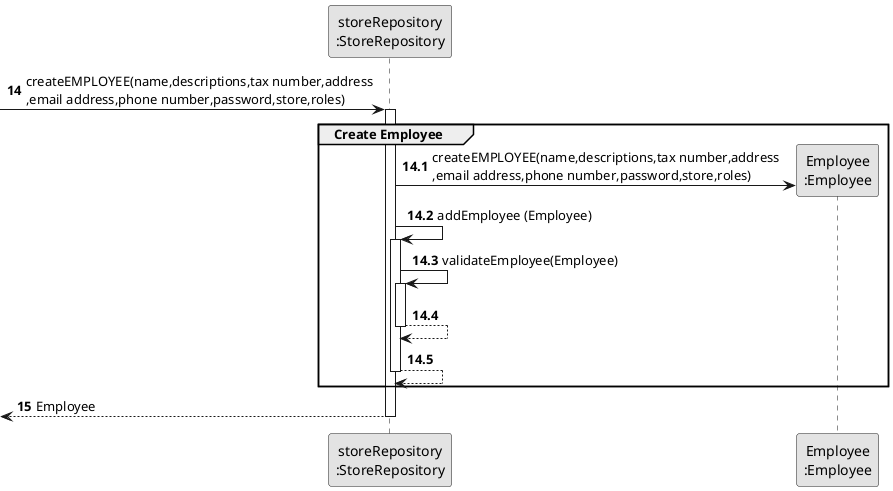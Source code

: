 @startuml
skinparam monochrome true
skinparam packageStyle rectangle
skinparam shadowing false

participant "storeRepository\n:StoreRepository" as ORG
participant "Employee\n:Employee" as TAREFA

autonumber 14
-> ORG:  createEMPLOYEE(name,descriptions,tax number,address\n,email address,phone number,password,store,roles)

autonumber 14.1
activate ORG
    group Create Employee

        ORG -> TAREFA**: createEMPLOYEE(name,descriptions,tax number,address\n,email address,phone number,password,store,roles)
        ORG -> ORG: addEmployee (Employee)

        activate ORG
            ORG -> ORG: validateEmployee(Employee)
            activate ORG
                ORG --> ORG
            deactivate ORG

            ORG --> ORG
        deactivate ORG
    end

    autonumber 15
    <-- ORG : Employee
deactivate ORG


@enduml